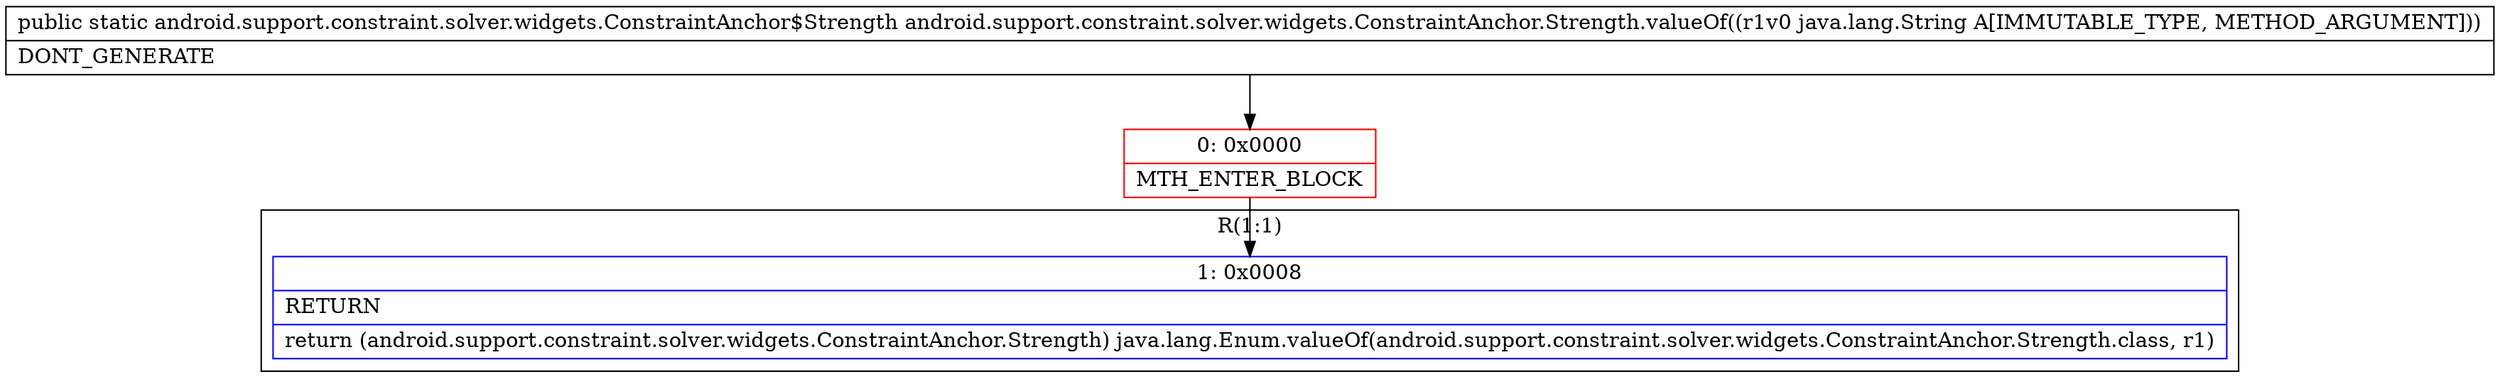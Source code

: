 digraph "CFG forandroid.support.constraint.solver.widgets.ConstraintAnchor.Strength.valueOf(Ljava\/lang\/String;)Landroid\/support\/constraint\/solver\/widgets\/ConstraintAnchor$Strength;" {
subgraph cluster_Region_981307764 {
label = "R(1:1)";
node [shape=record,color=blue];
Node_1 [shape=record,label="{1\:\ 0x0008|RETURN\l|return (android.support.constraint.solver.widgets.ConstraintAnchor.Strength) java.lang.Enum.valueOf(android.support.constraint.solver.widgets.ConstraintAnchor.Strength.class, r1)\l}"];
}
Node_0 [shape=record,color=red,label="{0\:\ 0x0000|MTH_ENTER_BLOCK\l}"];
MethodNode[shape=record,label="{public static android.support.constraint.solver.widgets.ConstraintAnchor$Strength android.support.constraint.solver.widgets.ConstraintAnchor.Strength.valueOf((r1v0 java.lang.String A[IMMUTABLE_TYPE, METHOD_ARGUMENT]))  | DONT_GENERATE\l}"];
MethodNode -> Node_0;
Node_0 -> Node_1;
}

